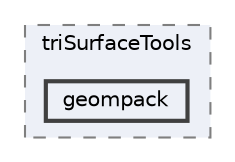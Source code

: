 digraph "src/meshTools/triSurface/triSurfaceTools/geompack"
{
 // LATEX_PDF_SIZE
  bgcolor="transparent";
  edge [fontname=Helvetica,fontsize=10,labelfontname=Helvetica,labelfontsize=10];
  node [fontname=Helvetica,fontsize=10,shape=box,height=0.2,width=0.4];
  compound=true
  subgraph clusterdir_56d4675d6cba2354f9e9dda440c341f0 {
    graph [ bgcolor="#edf0f7", pencolor="grey50", label="triSurfaceTools", fontname=Helvetica,fontsize=10 style="filled,dashed", URL="dir_56d4675d6cba2354f9e9dda440c341f0.html",tooltip=""]
  dir_454dff261991172ac8abe43b3945eb72 [label="geompack", fillcolor="#edf0f7", color="grey25", style="filled,bold", URL="dir_454dff261991172ac8abe43b3945eb72.html",tooltip=""];
  }
}
